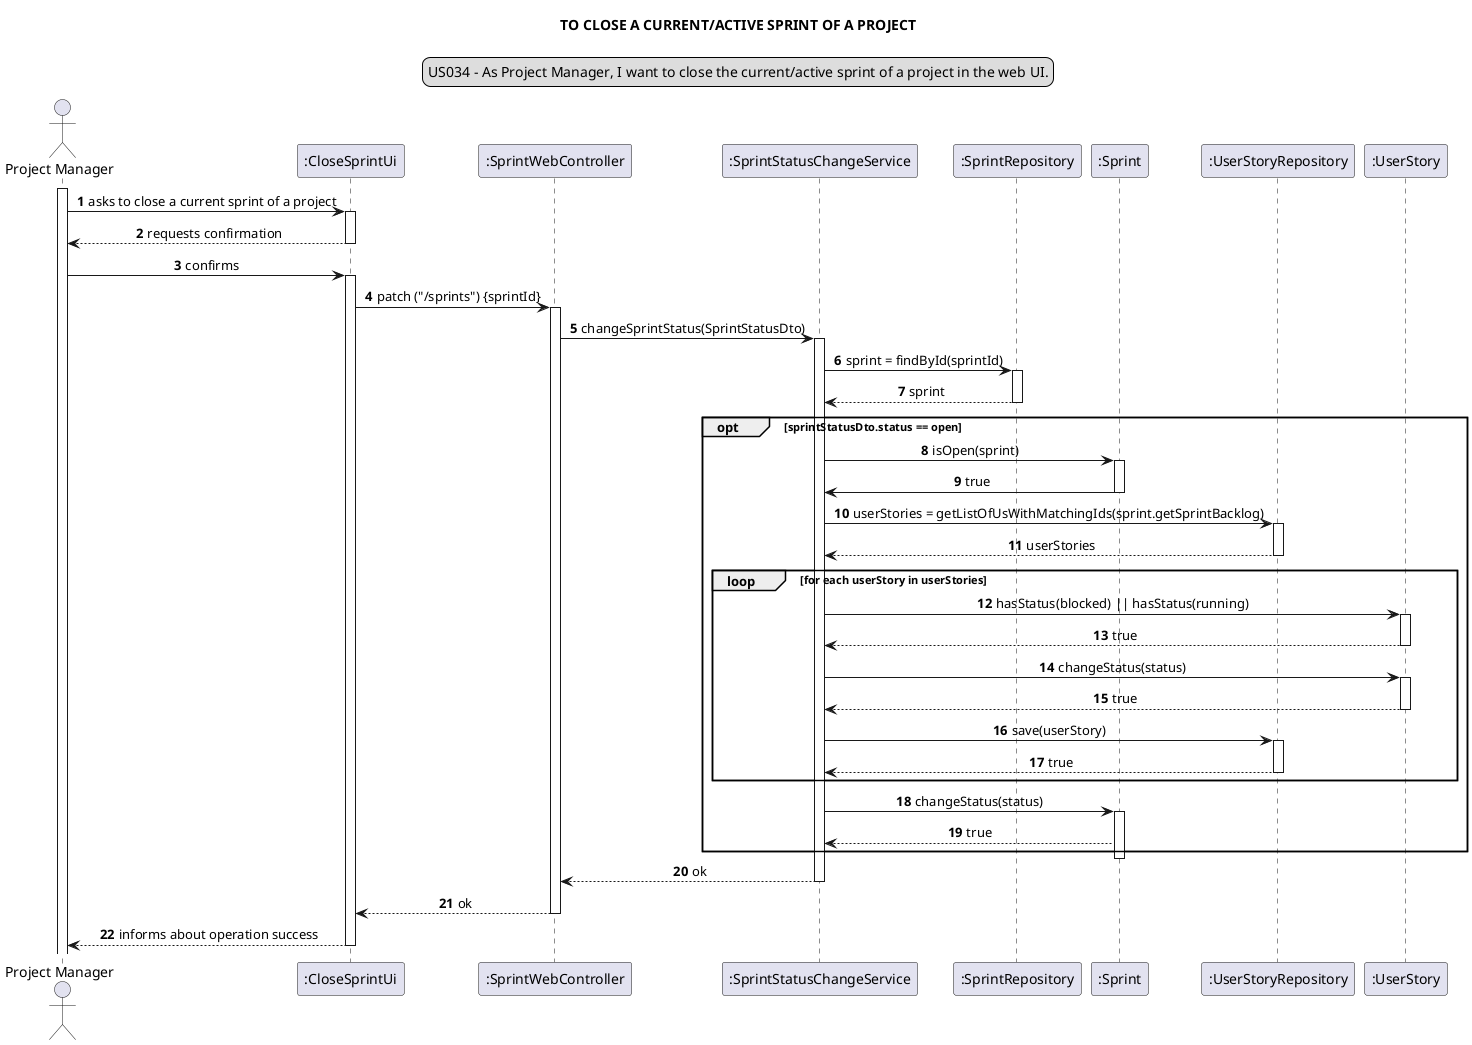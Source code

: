 @startuml
skinparam sequenceMessageAlign center
title TO CLOSE A CURRENT/ACTIVE SPRINT OF A PROJECT
legend top
US034 - As Project Manager, I want to close the current/active sprint of a project in the web UI.
end legend
autonumber

actor "Project Manager"
participant ":CloseSprintUi" as ui
participant ":SprintWebController" as controller
participant ":SprintStatusChangeService" as service
participant ":SprintRepository" as sprintRepo
participant ":Sprint" as sprint
participant ":UserStoryRepository" as usRepo
participant ":UserStory" as us


activate "Project Manager"
"Project Manager" -> ui: asks to close a current sprint of a project
activate ui
ui --> "Project Manager": requests confirmation
deactivate ui
"Project Manager" -> ui: confirms
activate ui
ui -> controller: patch ("/sprints") {sprintId}
activate controller
controller -> service: changeSprintStatus(SprintStatusDto)
activate service
service -> sprintRepo: sprint = findById(sprintId)
activate sprintRepo
sprintRepo --> service: sprint
deactivate sprintRepo
opt sprintStatusDto.status == open

service -> sprint: isOpen(sprint)
activate sprint
sprint -> service: true
deactivate sprint
service -> usRepo: userStories = getListOfUsWithMatchingIds(sprint.getSprintBacklog)
activate usRepo
usRepo --> service: userStories
deactivate usRepo
loop for each userStory in userStories
service -> us: hasStatus(blocked) || hasStatus(running)
activate us
us --> service: true
deactivate us

service -> us: changeStatus(status)
activate us
us --> service: true
deactivate us
service -> usRepo: save(userStory)
activate usRepo
usRepo --> service: true
deactivate usRepo

end loop
service -> sprint: changeStatus(status)
activate sprint
sprint --> service: true
end opt
deactivate sprint
service --> controller: ok
deactivate service
controller --> ui: ok
deactivate controller
ui --> "Project Manager": informs about operation success
deactivate ui

@enduml